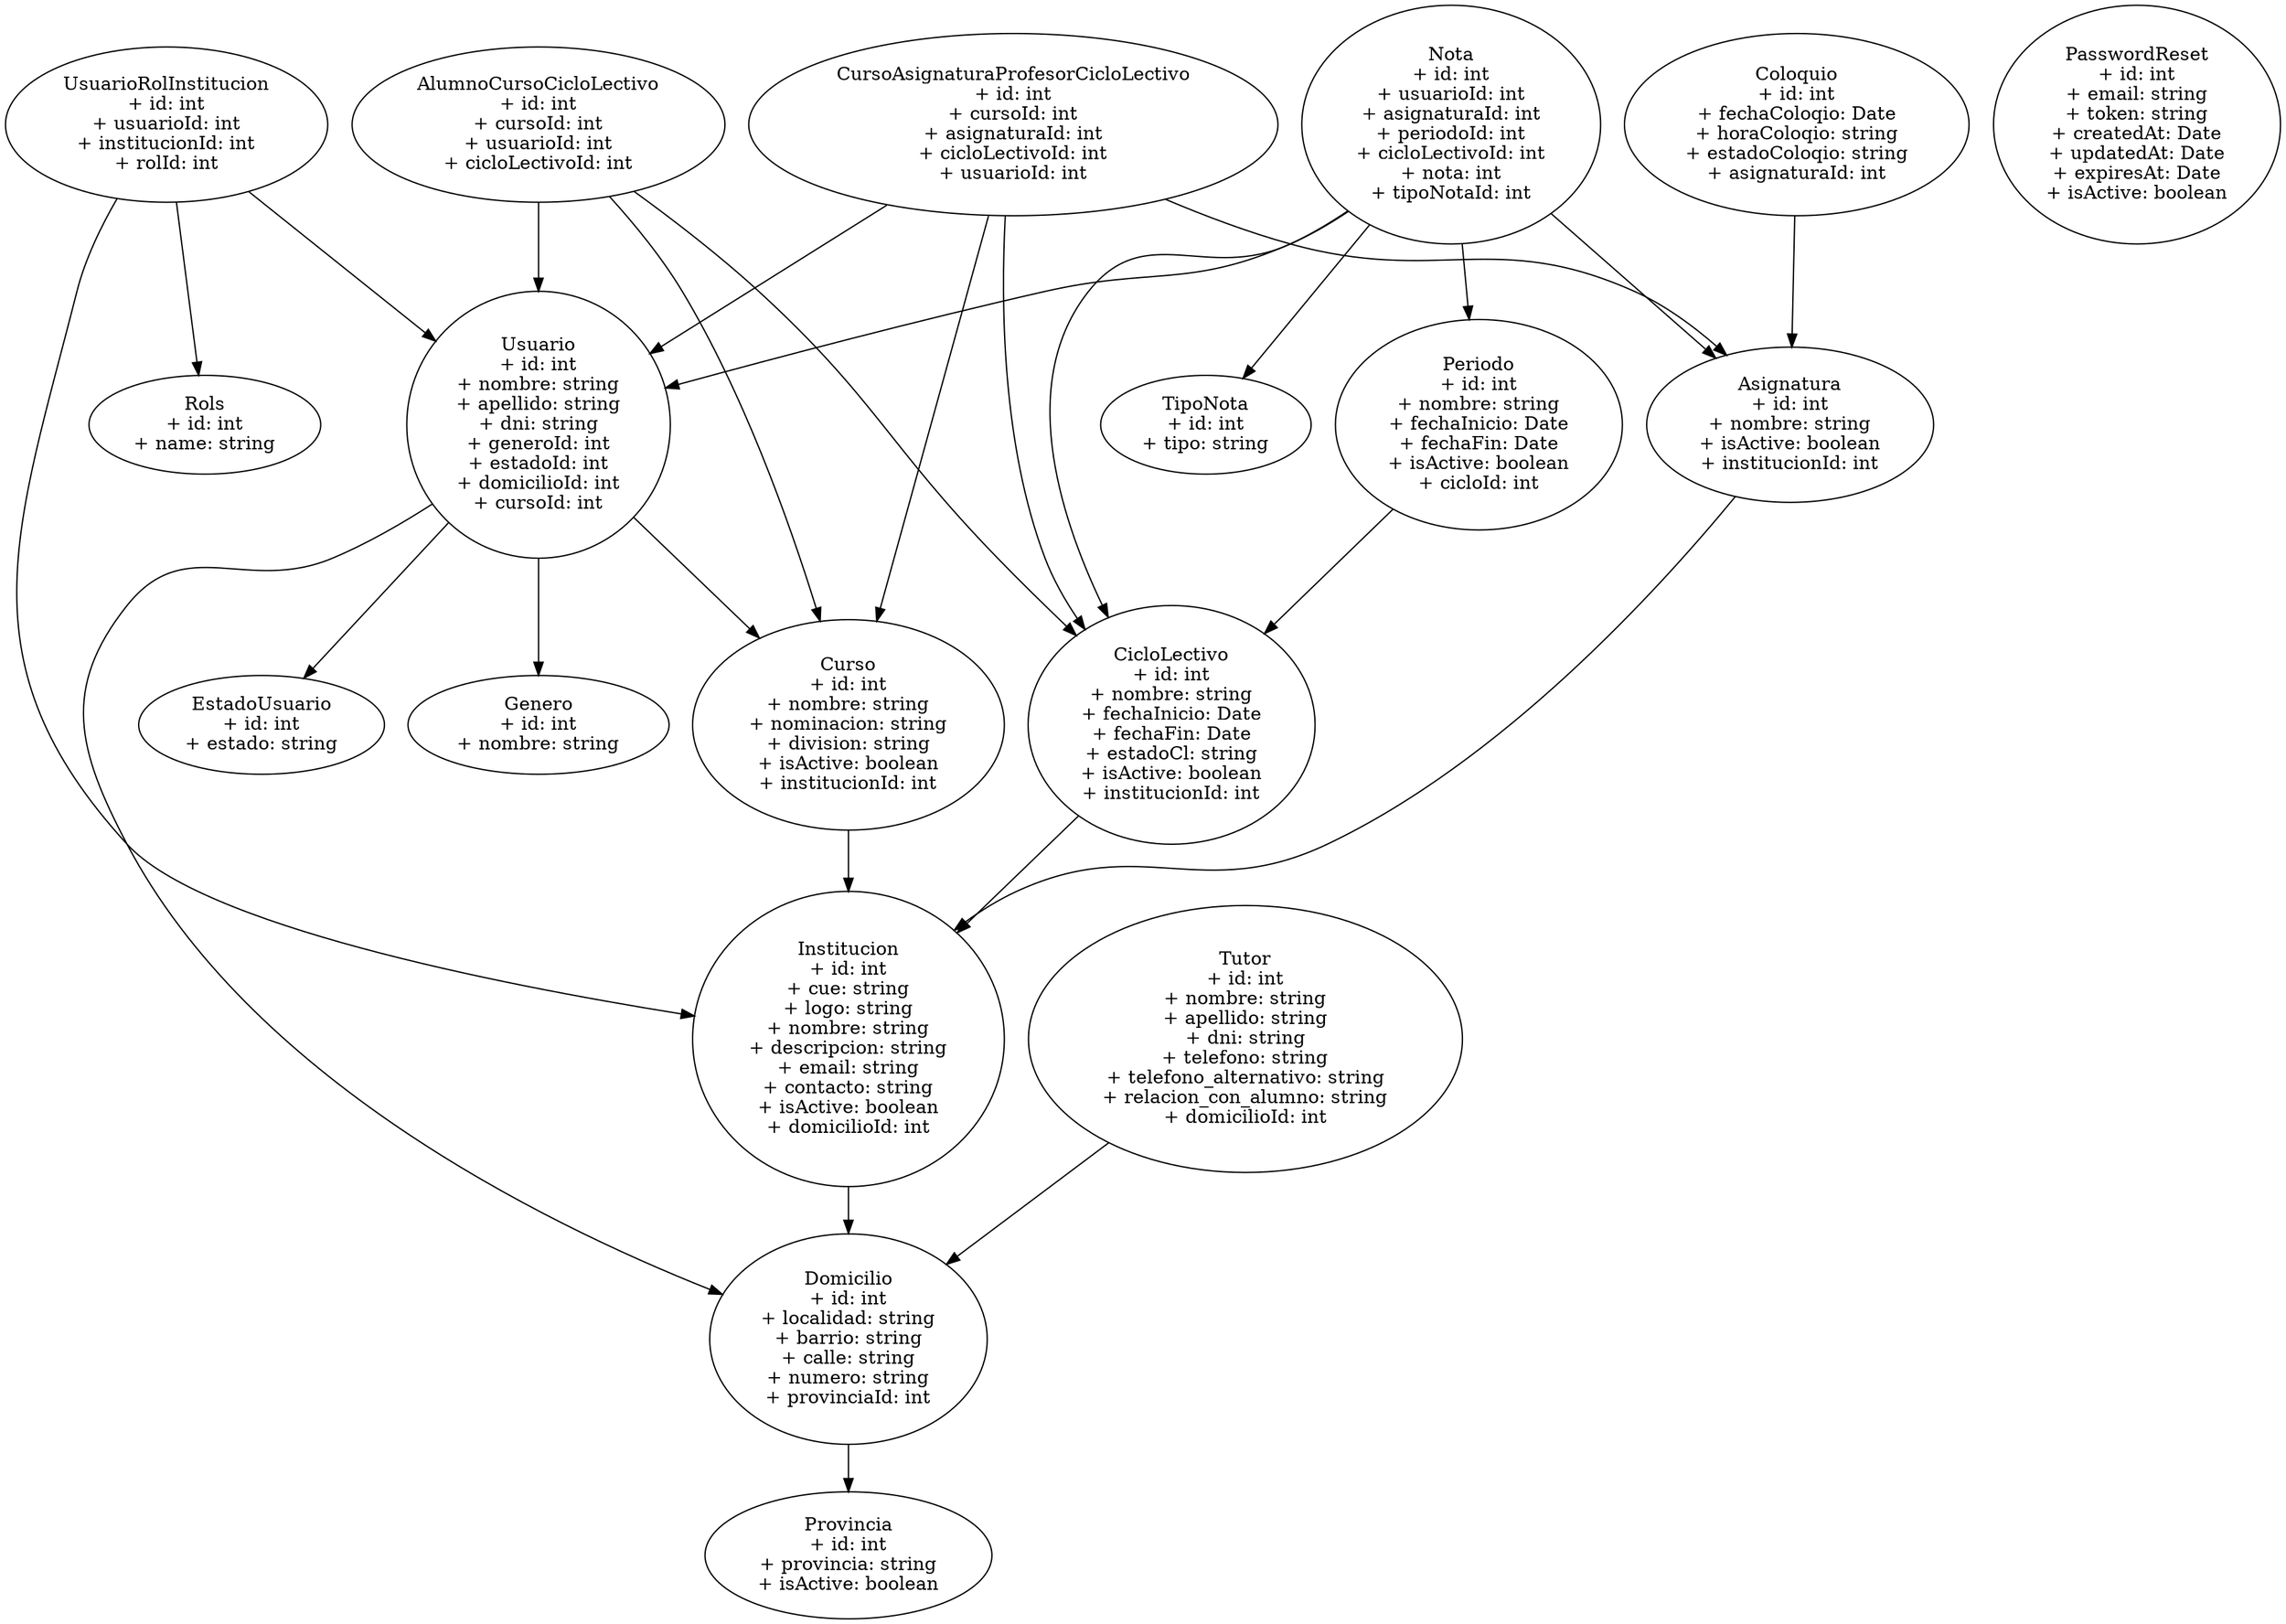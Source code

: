 // Class Diagram
digraph {
	Provincia [label="Provincia
+ id: int
+ provincia: string
+ isActive: boolean"]
	Domicilio [label="Domicilio
+ id: int
+ localidad: string
+ barrio: string
+ calle: string
+ numero: string
+ provinciaId: int"]
	Institucion [label="Institucion
+ id: int
+ cue: string
+ logo: string
+ nombre: string
+ descripcion: string
+ email: string
+ contacto: string
+ isActive: boolean
+ domicilioId: int"]
	Usuario [label="Usuario
+ id: int
+ nombre: string
+ apellido: string
+ dni: string
+ generoId: int
+ estadoId: int
+ domicilioId: int
+ cursoId: int"]
	Rols [label="Rols
+ id: int
+ name: string"]
	EstadoUsuario [label="EstadoUsuario
+ id: int
+ estado: string"]
	Genero [label="Genero
+ id: int
+ nombre: string"]
	Curso [label="Curso
+ id: int
+ nombre: string
+ nominacion: string
+ division: string
+ isActive: boolean
+ institucionId: int"]
	CicloLectivo [label="CicloLectivo
+ id: int
+ nombre: string
+ fechaInicio: Date
+ fechaFin: Date
+ estadoCl: string
+ isActive: boolean
+ institucionId: int"]
	Asignatura [label="Asignatura
+ id: int
+ nombre: string
+ isActive: boolean
+ institucionId: int"]
	Periodo [label="Periodo
+ id: int
+ nombre: string
+ fechaInicio: Date
+ fechaFin: Date
+ isActive: boolean
+ cicloId: int"]
	Coloquio [label="Coloquio
+ id: int
+ fechaColoqio: Date
+ horaColoqio: string
+ estadoColoqio: string
+ asignaturaId: int"]
	Nota [label="Nota
+ id: int
+ usuarioId: int
+ asignaturaId: int
+ periodoId: int
+ cicloLectivoId: int
+ nota: int
+ tipoNotaId: int"]
	TipoNota [label="TipoNota
+ id: int
+ tipo: string"]
	Tutor [label="Tutor
+ id: int
+ nombre: string
+ apellido: string
+ dni: string
+ telefono: string
+ telefono_alternativo: string
+ relacion_con_alumno: string
+ domicilioId: int"]
	UsuarioRolInstitucion [label="UsuarioRolInstitucion
+ id: int
+ usuarioId: int
+ institucionId: int
+ rolId: int"]
	PasswordReset [label="PasswordReset
+ id: int
+ email: string
+ token: string
+ createdAt: Date
+ updatedAt: Date
+ expiresAt: Date
+ isActive: boolean"]
	CursoAsignaturaProfesorCicloLectivo [label="CursoAsignaturaProfesorCicloLectivo
+ id: int
+ cursoId: int
+ asignaturaId: int
+ cicloLectivoId: int
+ usuarioId: int"]
	AlumnoCursoCicloLectivo [label="AlumnoCursoCicloLectivo
+ id: int
+ cursoId: int
+ usuarioId: int
+ cicloLectivoId: int"]
	Domicilio -> Provincia
	Institucion -> Domicilio
	Usuario -> Domicilio
	Usuario -> Genero
	Usuario -> EstadoUsuario
	Usuario -> Curso
	Curso -> Institucion
	CicloLectivo -> Institucion
	Asignatura -> Institucion
	Periodo -> CicloLectivo
	Coloquio -> Asignatura
	Nota -> Usuario
	Nota -> Asignatura
	Nota -> Periodo
	Nota -> CicloLectivo
	Nota -> TipoNota
	Tutor -> Domicilio
	UsuarioRolInstitucion -> Usuario
	UsuarioRolInstitucion -> Institucion
	UsuarioRolInstitucion -> Rols
	CursoAsignaturaProfesorCicloLectivo -> Curso
	CursoAsignaturaProfesorCicloLectivo -> Asignatura
	CursoAsignaturaProfesorCicloLectivo -> CicloLectivo
	CursoAsignaturaProfesorCicloLectivo -> Usuario
	AlumnoCursoCicloLectivo -> Curso
	AlumnoCursoCicloLectivo -> Usuario
	AlumnoCursoCicloLectivo -> CicloLectivo
}
